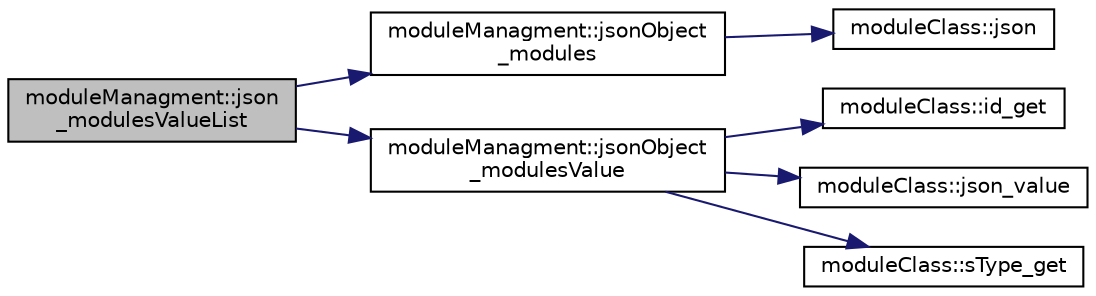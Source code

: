 digraph "moduleManagment::json_modulesValueList"
{
 // LATEX_PDF_SIZE
  edge [fontname="Helvetica",fontsize="10",labelfontname="Helvetica",labelfontsize="10"];
  node [fontname="Helvetica",fontsize="10",shape=record];
  rankdir="LR";
  Node1 [label="moduleManagment::json\l_modulesValueList",height=0.2,width=0.4,color="black", fillcolor="grey75", style="filled", fontcolor="black",tooltip=" "];
  Node1 -> Node2 [color="midnightblue",fontsize="10",style="solid",fontname="Helvetica"];
  Node2 [label="moduleManagment::jsonObject\l_modules",height=0.2,width=0.4,color="black", fillcolor="white", style="filled",URL="$classmodule_managment.html#a6a68c7e11b518a35a028dee2ac93d214",tooltip=" "];
  Node2 -> Node3 [color="midnightblue",fontsize="10",style="solid",fontname="Helvetica"];
  Node3 [label="moduleClass::json",height=0.2,width=0.4,color="black", fillcolor="white", style="filled",URL="$classmodule_class.html#a32d00a2ade07b9e646a20bb2dda133a6",tooltip=" "];
  Node1 -> Node4 [color="midnightblue",fontsize="10",style="solid",fontname="Helvetica"];
  Node4 [label="moduleManagment::jsonObject\l_modulesValue",height=0.2,width=0.4,color="black", fillcolor="white", style="filled",URL="$classmodule_managment.html#a18042246c6c3002046f8a7ffccfa14dc",tooltip=" "];
  Node4 -> Node5 [color="midnightblue",fontsize="10",style="solid",fontname="Helvetica"];
  Node5 [label="moduleClass::id_get",height=0.2,width=0.4,color="black", fillcolor="white", style="filled",URL="$classmodule_class.html#ac2e059dfc9c2770db04edc475163eff5",tooltip=" "];
  Node4 -> Node6 [color="midnightblue",fontsize="10",style="solid",fontname="Helvetica"];
  Node6 [label="moduleClass::json_value",height=0.2,width=0.4,color="black", fillcolor="white", style="filled",URL="$classmodule_class.html#ab38070e15e349d3f01a2e88749ee07c1",tooltip=" "];
  Node4 -> Node7 [color="midnightblue",fontsize="10",style="solid",fontname="Helvetica"];
  Node7 [label="moduleClass::sType_get",height=0.2,width=0.4,color="black", fillcolor="white", style="filled",URL="$classmodule_class.html#afec658fffce74b4ee8391fd268404164",tooltip=" "];
}
